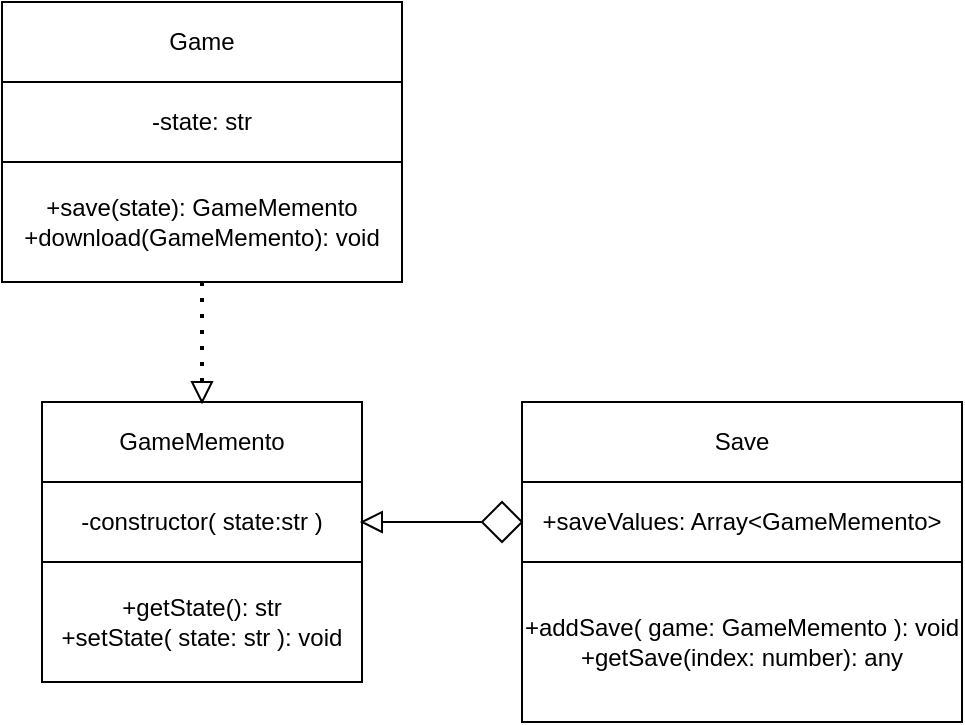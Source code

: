 <mxfile>
    <diagram id="UhIblflosxOFWdZJeIqz" name="Page-1">
        <mxGraphModel dx="184" dy="171" grid="1" gridSize="10" guides="1" tooltips="1" connect="1" arrows="1" fold="1" page="1" pageScale="1" pageWidth="827" pageHeight="1169" math="0" shadow="0">
            <root>
                <mxCell id="0"/>
                <mxCell id="1" parent="0"/>
                <mxCell id="2" value="Game" style="rounded=0;whiteSpace=wrap;html=1;" parent="1" vertex="1">
                    <mxGeometry x="300" y="120" width="200" height="40" as="geometry"/>
                </mxCell>
                <mxCell id="3" value="+save(state): GameMemento&lt;br&gt;+download(GameMemento): void" style="rounded=0;whiteSpace=wrap;html=1;" parent="1" vertex="1">
                    <mxGeometry x="300" y="200" width="200" height="60" as="geometry"/>
                </mxCell>
                <mxCell id="4" value="GameMemento" style="rounded=0;whiteSpace=wrap;html=1;" parent="1" vertex="1">
                    <mxGeometry x="320" y="320" width="160" height="40" as="geometry"/>
                </mxCell>
                <mxCell id="5" value="-constructor( state:str )" style="rounded=0;whiteSpace=wrap;html=1;" parent="1" vertex="1">
                    <mxGeometry x="320" y="360" width="160" height="40" as="geometry"/>
                </mxCell>
                <mxCell id="6" value="+getState(): str&lt;br&gt;+setState( state: str ): void" style="rounded=0;whiteSpace=wrap;html=1;" parent="1" vertex="1">
                    <mxGeometry x="320" y="400" width="160" height="60" as="geometry"/>
                </mxCell>
                <mxCell id="8" value="Save" style="rounded=0;whiteSpace=wrap;html=1;" parent="1" vertex="1">
                    <mxGeometry x="560" y="320" width="220" height="40" as="geometry"/>
                </mxCell>
                <mxCell id="9" value="+saveValues: Array&amp;lt;GameMemento&amp;gt;" style="rounded=0;whiteSpace=wrap;html=1;" parent="1" vertex="1">
                    <mxGeometry x="560" y="360" width="220" height="40" as="geometry"/>
                </mxCell>
                <mxCell id="10" value="+addSave( game: GameMemento ): void&lt;br&gt;+getSave(index: number): any" style="rounded=0;whiteSpace=wrap;html=1;" parent="1" vertex="1">
                    <mxGeometry x="560" y="400" width="220" height="80" as="geometry"/>
                </mxCell>
                <mxCell id="11" value="" style="rhombus;whiteSpace=wrap;html=1;" parent="1" vertex="1">
                    <mxGeometry x="540" y="370" width="20" height="20" as="geometry"/>
                </mxCell>
                <mxCell id="13" value="" style="endArrow=none;dashed=1;html=1;dashPattern=1 3;strokeWidth=2;entryX=0;entryY=0.5;entryDx=0;entryDy=0;exitX=0.5;exitY=1;exitDx=0;exitDy=0;" parent="1" edge="1" target="16" source="3">
                    <mxGeometry width="50" height="50" relative="1" as="geometry">
                        <mxPoint x="240" y="380" as="sourcePoint"/>
                        <mxPoint x="270" y="380" as="targetPoint"/>
                    </mxGeometry>
                </mxCell>
                <mxCell id="15" value="-state: str" style="rounded=0;whiteSpace=wrap;html=1;" vertex="1" parent="1">
                    <mxGeometry x="300" y="160" width="200" height="40" as="geometry"/>
                </mxCell>
                <mxCell id="16" value="" style="triangle;whiteSpace=wrap;html=1;rotation=90;" vertex="1" parent="1">
                    <mxGeometry x="395" y="310" width="10" height="10" as="geometry"/>
                </mxCell>
                <mxCell id="17" value="" style="triangle;whiteSpace=wrap;html=1;rotation=-180;" vertex="1" parent="1">
                    <mxGeometry x="480" y="375" width="10" height="10" as="geometry"/>
                </mxCell>
                <mxCell id="18" value="" style="endArrow=none;html=1;entryX=0;entryY=0.5;entryDx=0;entryDy=0;" edge="1" parent="1" target="11">
                    <mxGeometry width="50" height="50" relative="1" as="geometry">
                        <mxPoint x="490" y="380" as="sourcePoint"/>
                        <mxPoint x="540" y="330" as="targetPoint"/>
                    </mxGeometry>
                </mxCell>
            </root>
        </mxGraphModel>
    </diagram>
</mxfile>